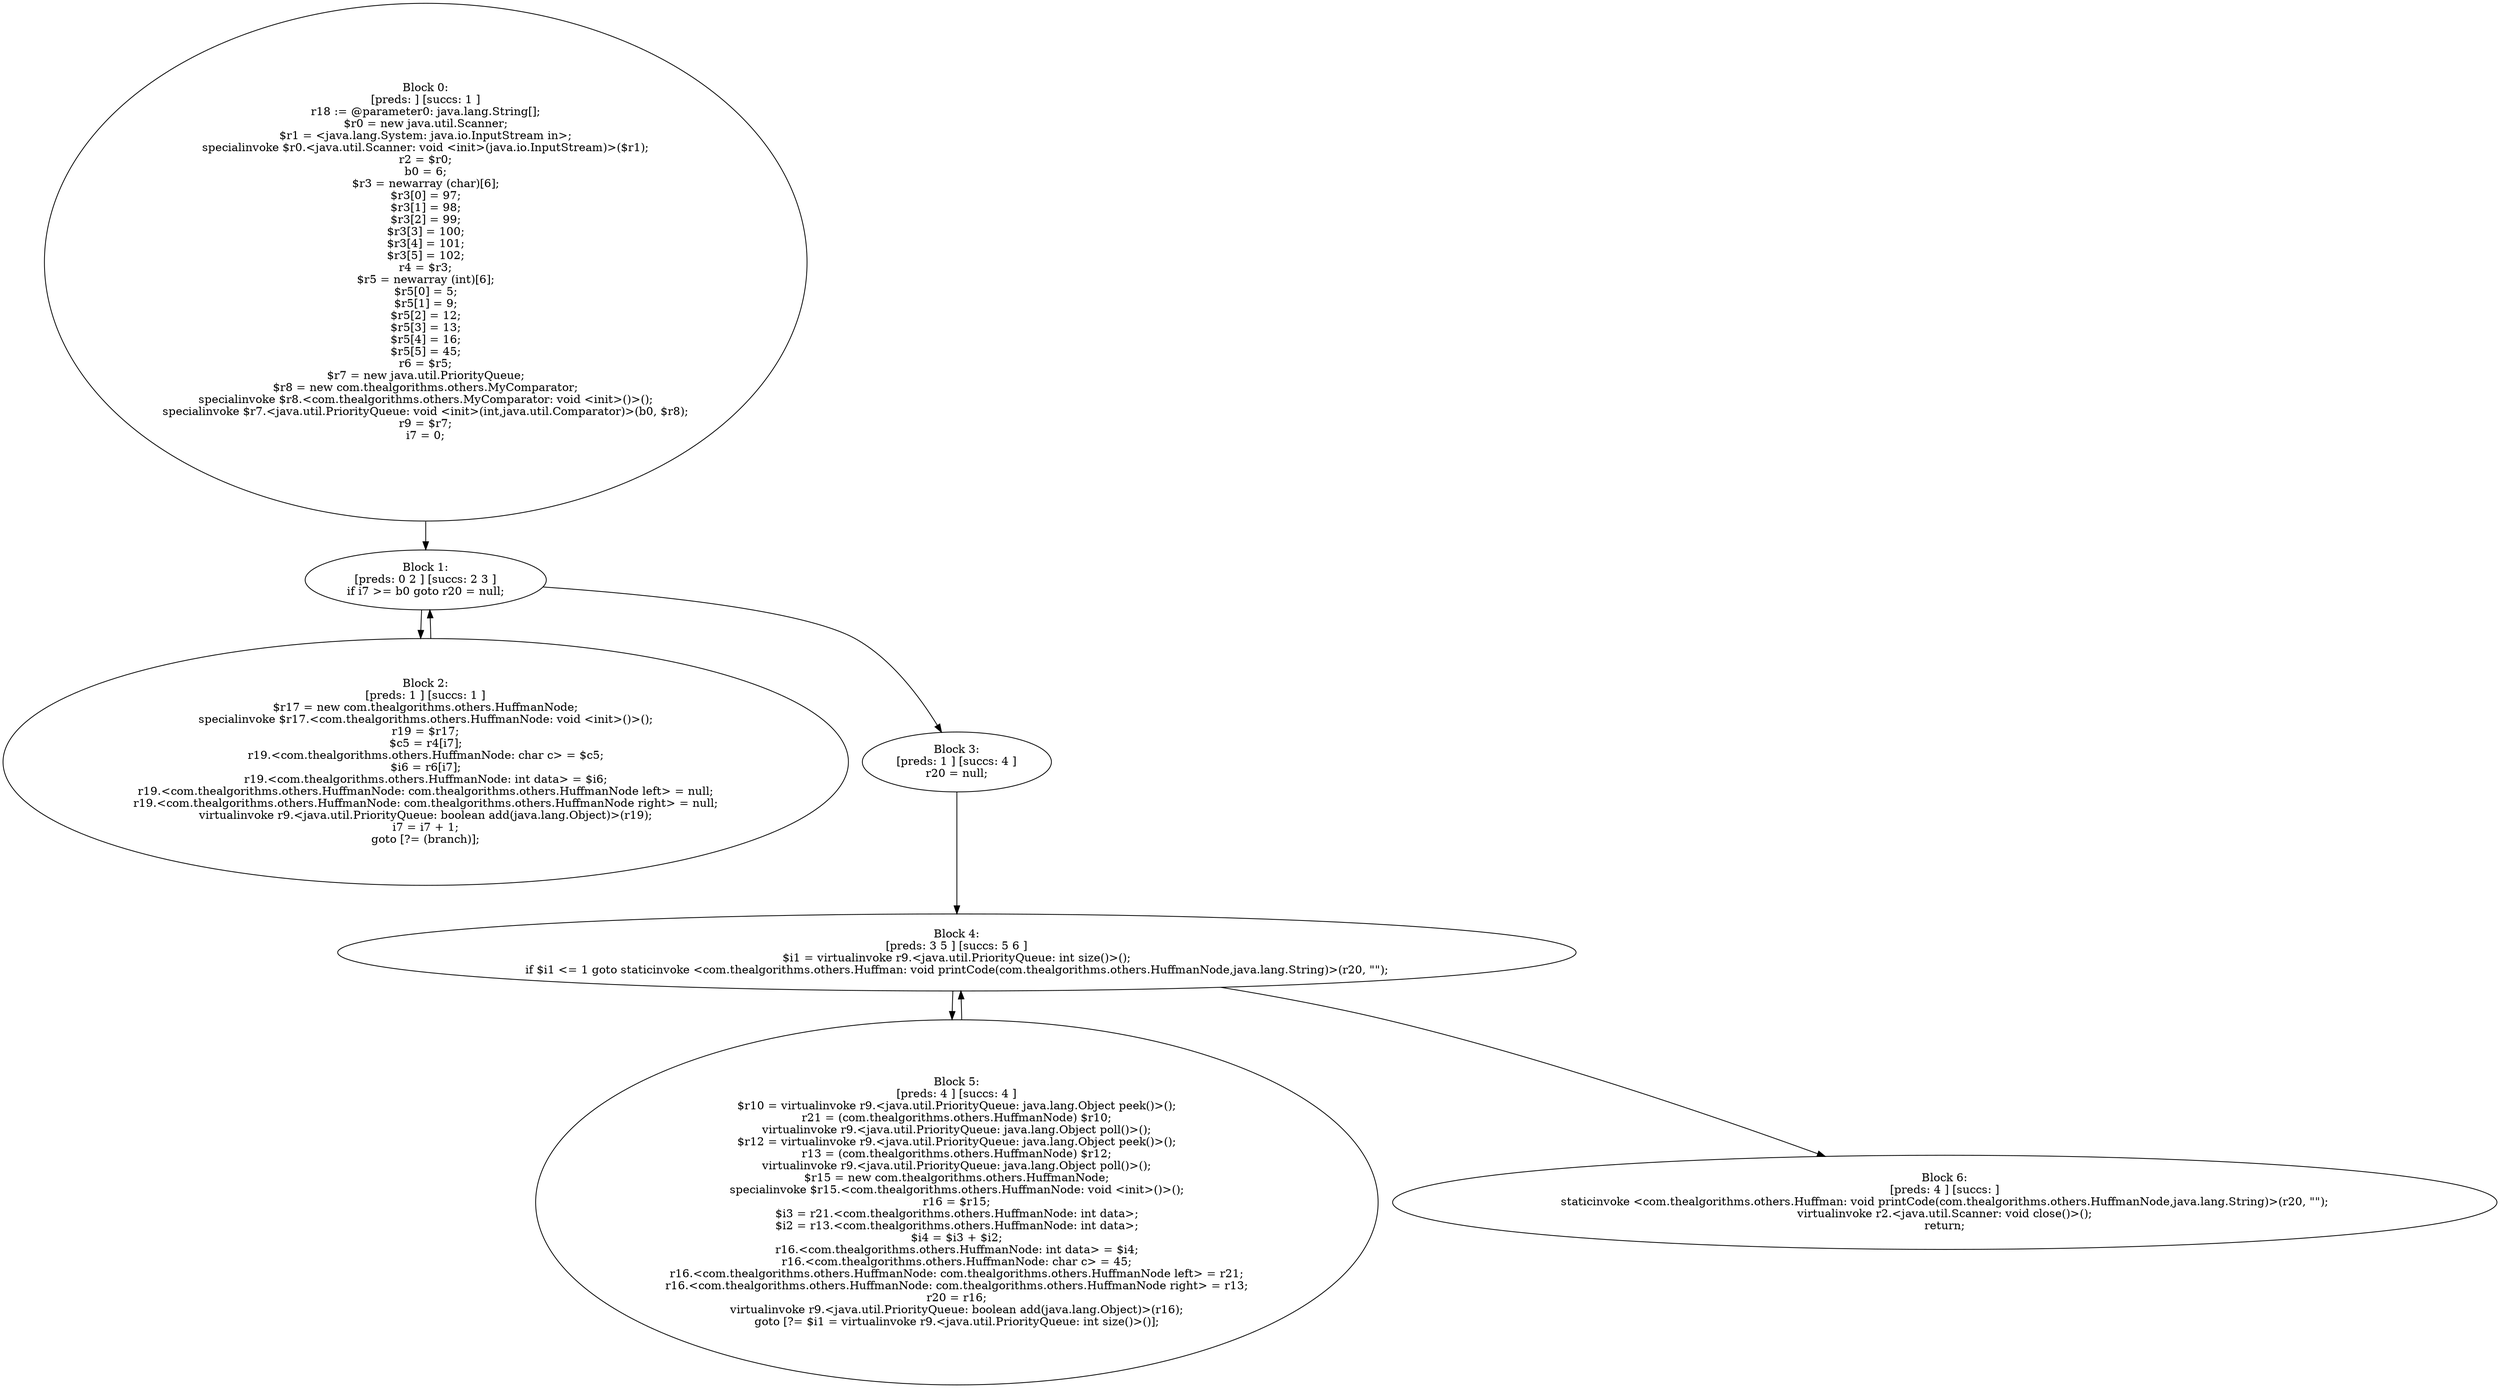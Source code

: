 digraph "unitGraph" {
    "Block 0:
[preds: ] [succs: 1 ]
r18 := @parameter0: java.lang.String[];
$r0 = new java.util.Scanner;
$r1 = <java.lang.System: java.io.InputStream in>;
specialinvoke $r0.<java.util.Scanner: void <init>(java.io.InputStream)>($r1);
r2 = $r0;
b0 = 6;
$r3 = newarray (char)[6];
$r3[0] = 97;
$r3[1] = 98;
$r3[2] = 99;
$r3[3] = 100;
$r3[4] = 101;
$r3[5] = 102;
r4 = $r3;
$r5 = newarray (int)[6];
$r5[0] = 5;
$r5[1] = 9;
$r5[2] = 12;
$r5[3] = 13;
$r5[4] = 16;
$r5[5] = 45;
r6 = $r5;
$r7 = new java.util.PriorityQueue;
$r8 = new com.thealgorithms.others.MyComparator;
specialinvoke $r8.<com.thealgorithms.others.MyComparator: void <init>()>();
specialinvoke $r7.<java.util.PriorityQueue: void <init>(int,java.util.Comparator)>(b0, $r8);
r9 = $r7;
i7 = 0;
"
    "Block 1:
[preds: 0 2 ] [succs: 2 3 ]
if i7 >= b0 goto r20 = null;
"
    "Block 2:
[preds: 1 ] [succs: 1 ]
$r17 = new com.thealgorithms.others.HuffmanNode;
specialinvoke $r17.<com.thealgorithms.others.HuffmanNode: void <init>()>();
r19 = $r17;
$c5 = r4[i7];
r19.<com.thealgorithms.others.HuffmanNode: char c> = $c5;
$i6 = r6[i7];
r19.<com.thealgorithms.others.HuffmanNode: int data> = $i6;
r19.<com.thealgorithms.others.HuffmanNode: com.thealgorithms.others.HuffmanNode left> = null;
r19.<com.thealgorithms.others.HuffmanNode: com.thealgorithms.others.HuffmanNode right> = null;
virtualinvoke r9.<java.util.PriorityQueue: boolean add(java.lang.Object)>(r19);
i7 = i7 + 1;
goto [?= (branch)];
"
    "Block 3:
[preds: 1 ] [succs: 4 ]
r20 = null;
"
    "Block 4:
[preds: 3 5 ] [succs: 5 6 ]
$i1 = virtualinvoke r9.<java.util.PriorityQueue: int size()>();
if $i1 <= 1 goto staticinvoke <com.thealgorithms.others.Huffman: void printCode(com.thealgorithms.others.HuffmanNode,java.lang.String)>(r20, \"\");
"
    "Block 5:
[preds: 4 ] [succs: 4 ]
$r10 = virtualinvoke r9.<java.util.PriorityQueue: java.lang.Object peek()>();
r21 = (com.thealgorithms.others.HuffmanNode) $r10;
virtualinvoke r9.<java.util.PriorityQueue: java.lang.Object poll()>();
$r12 = virtualinvoke r9.<java.util.PriorityQueue: java.lang.Object peek()>();
r13 = (com.thealgorithms.others.HuffmanNode) $r12;
virtualinvoke r9.<java.util.PriorityQueue: java.lang.Object poll()>();
$r15 = new com.thealgorithms.others.HuffmanNode;
specialinvoke $r15.<com.thealgorithms.others.HuffmanNode: void <init>()>();
r16 = $r15;
$i3 = r21.<com.thealgorithms.others.HuffmanNode: int data>;
$i2 = r13.<com.thealgorithms.others.HuffmanNode: int data>;
$i4 = $i3 + $i2;
r16.<com.thealgorithms.others.HuffmanNode: int data> = $i4;
r16.<com.thealgorithms.others.HuffmanNode: char c> = 45;
r16.<com.thealgorithms.others.HuffmanNode: com.thealgorithms.others.HuffmanNode left> = r21;
r16.<com.thealgorithms.others.HuffmanNode: com.thealgorithms.others.HuffmanNode right> = r13;
r20 = r16;
virtualinvoke r9.<java.util.PriorityQueue: boolean add(java.lang.Object)>(r16);
goto [?= $i1 = virtualinvoke r9.<java.util.PriorityQueue: int size()>()];
"
    "Block 6:
[preds: 4 ] [succs: ]
staticinvoke <com.thealgorithms.others.Huffman: void printCode(com.thealgorithms.others.HuffmanNode,java.lang.String)>(r20, \"\");
virtualinvoke r2.<java.util.Scanner: void close()>();
return;
"
    "Block 0:
[preds: ] [succs: 1 ]
r18 := @parameter0: java.lang.String[];
$r0 = new java.util.Scanner;
$r1 = <java.lang.System: java.io.InputStream in>;
specialinvoke $r0.<java.util.Scanner: void <init>(java.io.InputStream)>($r1);
r2 = $r0;
b0 = 6;
$r3 = newarray (char)[6];
$r3[0] = 97;
$r3[1] = 98;
$r3[2] = 99;
$r3[3] = 100;
$r3[4] = 101;
$r3[5] = 102;
r4 = $r3;
$r5 = newarray (int)[6];
$r5[0] = 5;
$r5[1] = 9;
$r5[2] = 12;
$r5[3] = 13;
$r5[4] = 16;
$r5[5] = 45;
r6 = $r5;
$r7 = new java.util.PriorityQueue;
$r8 = new com.thealgorithms.others.MyComparator;
specialinvoke $r8.<com.thealgorithms.others.MyComparator: void <init>()>();
specialinvoke $r7.<java.util.PriorityQueue: void <init>(int,java.util.Comparator)>(b0, $r8);
r9 = $r7;
i7 = 0;
"->"Block 1:
[preds: 0 2 ] [succs: 2 3 ]
if i7 >= b0 goto r20 = null;
";
    "Block 1:
[preds: 0 2 ] [succs: 2 3 ]
if i7 >= b0 goto r20 = null;
"->"Block 2:
[preds: 1 ] [succs: 1 ]
$r17 = new com.thealgorithms.others.HuffmanNode;
specialinvoke $r17.<com.thealgorithms.others.HuffmanNode: void <init>()>();
r19 = $r17;
$c5 = r4[i7];
r19.<com.thealgorithms.others.HuffmanNode: char c> = $c5;
$i6 = r6[i7];
r19.<com.thealgorithms.others.HuffmanNode: int data> = $i6;
r19.<com.thealgorithms.others.HuffmanNode: com.thealgorithms.others.HuffmanNode left> = null;
r19.<com.thealgorithms.others.HuffmanNode: com.thealgorithms.others.HuffmanNode right> = null;
virtualinvoke r9.<java.util.PriorityQueue: boolean add(java.lang.Object)>(r19);
i7 = i7 + 1;
goto [?= (branch)];
";
    "Block 1:
[preds: 0 2 ] [succs: 2 3 ]
if i7 >= b0 goto r20 = null;
"->"Block 3:
[preds: 1 ] [succs: 4 ]
r20 = null;
";
    "Block 2:
[preds: 1 ] [succs: 1 ]
$r17 = new com.thealgorithms.others.HuffmanNode;
specialinvoke $r17.<com.thealgorithms.others.HuffmanNode: void <init>()>();
r19 = $r17;
$c5 = r4[i7];
r19.<com.thealgorithms.others.HuffmanNode: char c> = $c5;
$i6 = r6[i7];
r19.<com.thealgorithms.others.HuffmanNode: int data> = $i6;
r19.<com.thealgorithms.others.HuffmanNode: com.thealgorithms.others.HuffmanNode left> = null;
r19.<com.thealgorithms.others.HuffmanNode: com.thealgorithms.others.HuffmanNode right> = null;
virtualinvoke r9.<java.util.PriorityQueue: boolean add(java.lang.Object)>(r19);
i7 = i7 + 1;
goto [?= (branch)];
"->"Block 1:
[preds: 0 2 ] [succs: 2 3 ]
if i7 >= b0 goto r20 = null;
";
    "Block 3:
[preds: 1 ] [succs: 4 ]
r20 = null;
"->"Block 4:
[preds: 3 5 ] [succs: 5 6 ]
$i1 = virtualinvoke r9.<java.util.PriorityQueue: int size()>();
if $i1 <= 1 goto staticinvoke <com.thealgorithms.others.Huffman: void printCode(com.thealgorithms.others.HuffmanNode,java.lang.String)>(r20, \"\");
";
    "Block 4:
[preds: 3 5 ] [succs: 5 6 ]
$i1 = virtualinvoke r9.<java.util.PriorityQueue: int size()>();
if $i1 <= 1 goto staticinvoke <com.thealgorithms.others.Huffman: void printCode(com.thealgorithms.others.HuffmanNode,java.lang.String)>(r20, \"\");
"->"Block 5:
[preds: 4 ] [succs: 4 ]
$r10 = virtualinvoke r9.<java.util.PriorityQueue: java.lang.Object peek()>();
r21 = (com.thealgorithms.others.HuffmanNode) $r10;
virtualinvoke r9.<java.util.PriorityQueue: java.lang.Object poll()>();
$r12 = virtualinvoke r9.<java.util.PriorityQueue: java.lang.Object peek()>();
r13 = (com.thealgorithms.others.HuffmanNode) $r12;
virtualinvoke r9.<java.util.PriorityQueue: java.lang.Object poll()>();
$r15 = new com.thealgorithms.others.HuffmanNode;
specialinvoke $r15.<com.thealgorithms.others.HuffmanNode: void <init>()>();
r16 = $r15;
$i3 = r21.<com.thealgorithms.others.HuffmanNode: int data>;
$i2 = r13.<com.thealgorithms.others.HuffmanNode: int data>;
$i4 = $i3 + $i2;
r16.<com.thealgorithms.others.HuffmanNode: int data> = $i4;
r16.<com.thealgorithms.others.HuffmanNode: char c> = 45;
r16.<com.thealgorithms.others.HuffmanNode: com.thealgorithms.others.HuffmanNode left> = r21;
r16.<com.thealgorithms.others.HuffmanNode: com.thealgorithms.others.HuffmanNode right> = r13;
r20 = r16;
virtualinvoke r9.<java.util.PriorityQueue: boolean add(java.lang.Object)>(r16);
goto [?= $i1 = virtualinvoke r9.<java.util.PriorityQueue: int size()>()];
";
    "Block 4:
[preds: 3 5 ] [succs: 5 6 ]
$i1 = virtualinvoke r9.<java.util.PriorityQueue: int size()>();
if $i1 <= 1 goto staticinvoke <com.thealgorithms.others.Huffman: void printCode(com.thealgorithms.others.HuffmanNode,java.lang.String)>(r20, \"\");
"->"Block 6:
[preds: 4 ] [succs: ]
staticinvoke <com.thealgorithms.others.Huffman: void printCode(com.thealgorithms.others.HuffmanNode,java.lang.String)>(r20, \"\");
virtualinvoke r2.<java.util.Scanner: void close()>();
return;
";
    "Block 5:
[preds: 4 ] [succs: 4 ]
$r10 = virtualinvoke r9.<java.util.PriorityQueue: java.lang.Object peek()>();
r21 = (com.thealgorithms.others.HuffmanNode) $r10;
virtualinvoke r9.<java.util.PriorityQueue: java.lang.Object poll()>();
$r12 = virtualinvoke r9.<java.util.PriorityQueue: java.lang.Object peek()>();
r13 = (com.thealgorithms.others.HuffmanNode) $r12;
virtualinvoke r9.<java.util.PriorityQueue: java.lang.Object poll()>();
$r15 = new com.thealgorithms.others.HuffmanNode;
specialinvoke $r15.<com.thealgorithms.others.HuffmanNode: void <init>()>();
r16 = $r15;
$i3 = r21.<com.thealgorithms.others.HuffmanNode: int data>;
$i2 = r13.<com.thealgorithms.others.HuffmanNode: int data>;
$i4 = $i3 + $i2;
r16.<com.thealgorithms.others.HuffmanNode: int data> = $i4;
r16.<com.thealgorithms.others.HuffmanNode: char c> = 45;
r16.<com.thealgorithms.others.HuffmanNode: com.thealgorithms.others.HuffmanNode left> = r21;
r16.<com.thealgorithms.others.HuffmanNode: com.thealgorithms.others.HuffmanNode right> = r13;
r20 = r16;
virtualinvoke r9.<java.util.PriorityQueue: boolean add(java.lang.Object)>(r16);
goto [?= $i1 = virtualinvoke r9.<java.util.PriorityQueue: int size()>()];
"->"Block 4:
[preds: 3 5 ] [succs: 5 6 ]
$i1 = virtualinvoke r9.<java.util.PriorityQueue: int size()>();
if $i1 <= 1 goto staticinvoke <com.thealgorithms.others.Huffman: void printCode(com.thealgorithms.others.HuffmanNode,java.lang.String)>(r20, \"\");
";
}
